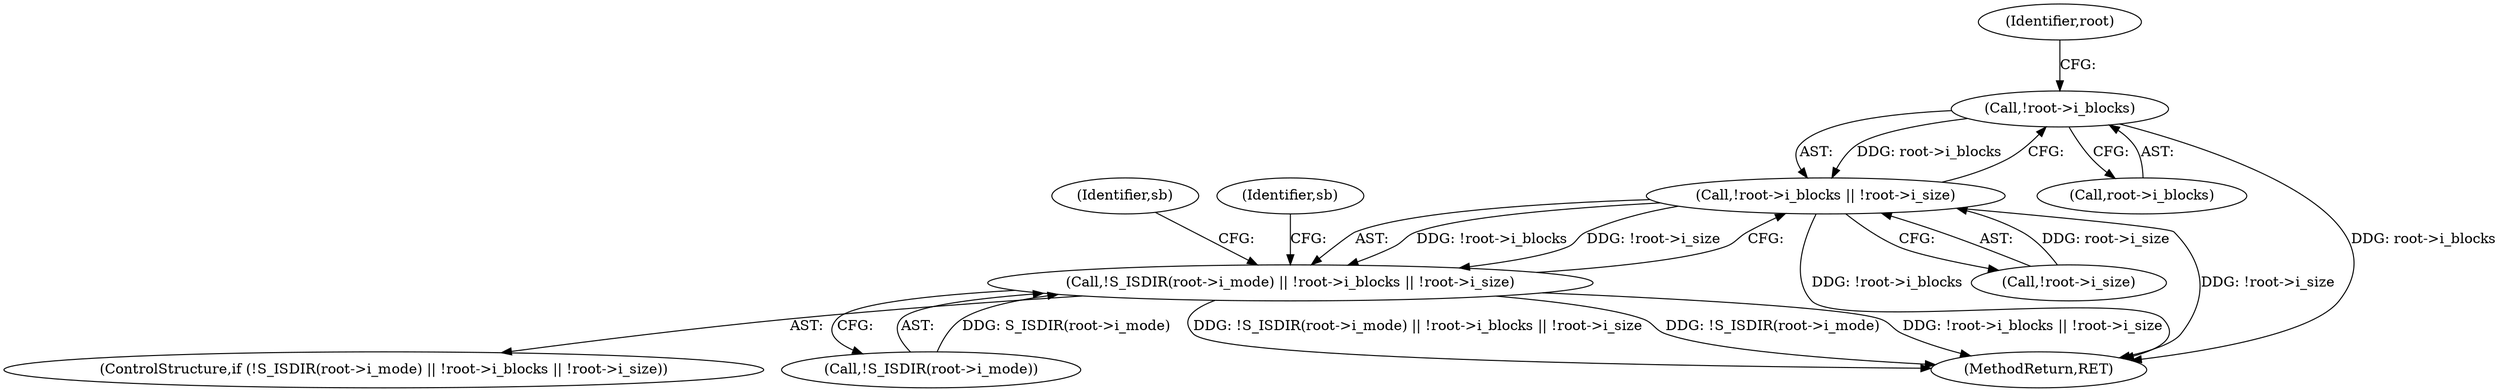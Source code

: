 digraph "0_linux_0449641130f5652b344ef6fa39fa019d7e94660a@pointer" {
"1001713" [label="(Call,!root->i_blocks)"];
"1001712" [label="(Call,!root->i_blocks || !root->i_size)"];
"1001706" [label="(Call,!S_ISDIR(root->i_mode) || !root->i_blocks || !root->i_size)"];
"1001707" [label="(Call,!S_ISDIR(root->i_mode))"];
"1001712" [label="(Call,!root->i_blocks || !root->i_size)"];
"1001714" [label="(Call,root->i_blocks)"];
"1001729" [label="(Identifier,sb)"];
"1001719" [label="(Identifier,root)"];
"1001717" [label="(Call,!root->i_size)"];
"1001705" [label="(ControlStructure,if (!S_ISDIR(root->i_mode) || !root->i_blocks || !root->i_size))"];
"1001723" [label="(Identifier,sb)"];
"1001713" [label="(Call,!root->i_blocks)"];
"1002222" [label="(MethodReturn,RET)"];
"1001706" [label="(Call,!S_ISDIR(root->i_mode) || !root->i_blocks || !root->i_size)"];
"1001713" -> "1001712"  [label="AST: "];
"1001713" -> "1001714"  [label="CFG: "];
"1001714" -> "1001713"  [label="AST: "];
"1001719" -> "1001713"  [label="CFG: "];
"1001712" -> "1001713"  [label="CFG: "];
"1001713" -> "1002222"  [label="DDG: root->i_blocks"];
"1001713" -> "1001712"  [label="DDG: root->i_blocks"];
"1001712" -> "1001706"  [label="AST: "];
"1001712" -> "1001717"  [label="CFG: "];
"1001717" -> "1001712"  [label="AST: "];
"1001706" -> "1001712"  [label="CFG: "];
"1001712" -> "1002222"  [label="DDG: !root->i_blocks"];
"1001712" -> "1002222"  [label="DDG: !root->i_size"];
"1001712" -> "1001706"  [label="DDG: !root->i_blocks"];
"1001712" -> "1001706"  [label="DDG: !root->i_size"];
"1001717" -> "1001712"  [label="DDG: root->i_size"];
"1001706" -> "1001705"  [label="AST: "];
"1001706" -> "1001707"  [label="CFG: "];
"1001707" -> "1001706"  [label="AST: "];
"1001723" -> "1001706"  [label="CFG: "];
"1001729" -> "1001706"  [label="CFG: "];
"1001706" -> "1002222"  [label="DDG: !S_ISDIR(root->i_mode) || !root->i_blocks || !root->i_size"];
"1001706" -> "1002222"  [label="DDG: !S_ISDIR(root->i_mode)"];
"1001706" -> "1002222"  [label="DDG: !root->i_blocks || !root->i_size"];
"1001707" -> "1001706"  [label="DDG: S_ISDIR(root->i_mode)"];
}
